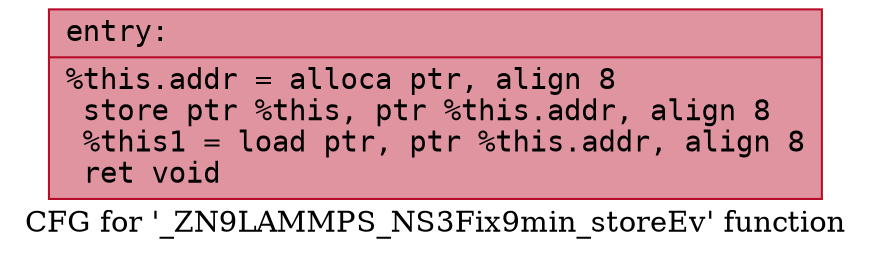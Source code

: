digraph "CFG for '_ZN9LAMMPS_NS3Fix9min_storeEv' function" {
	label="CFG for '_ZN9LAMMPS_NS3Fix9min_storeEv' function";

	Node0x560f40da6000 [shape=record,color="#b70d28ff", style=filled, fillcolor="#b70d2870" fontname="Courier",label="{entry:\l|  %this.addr = alloca ptr, align 8\l  store ptr %this, ptr %this.addr, align 8\l  %this1 = load ptr, ptr %this.addr, align 8\l  ret void\l}"];
}
